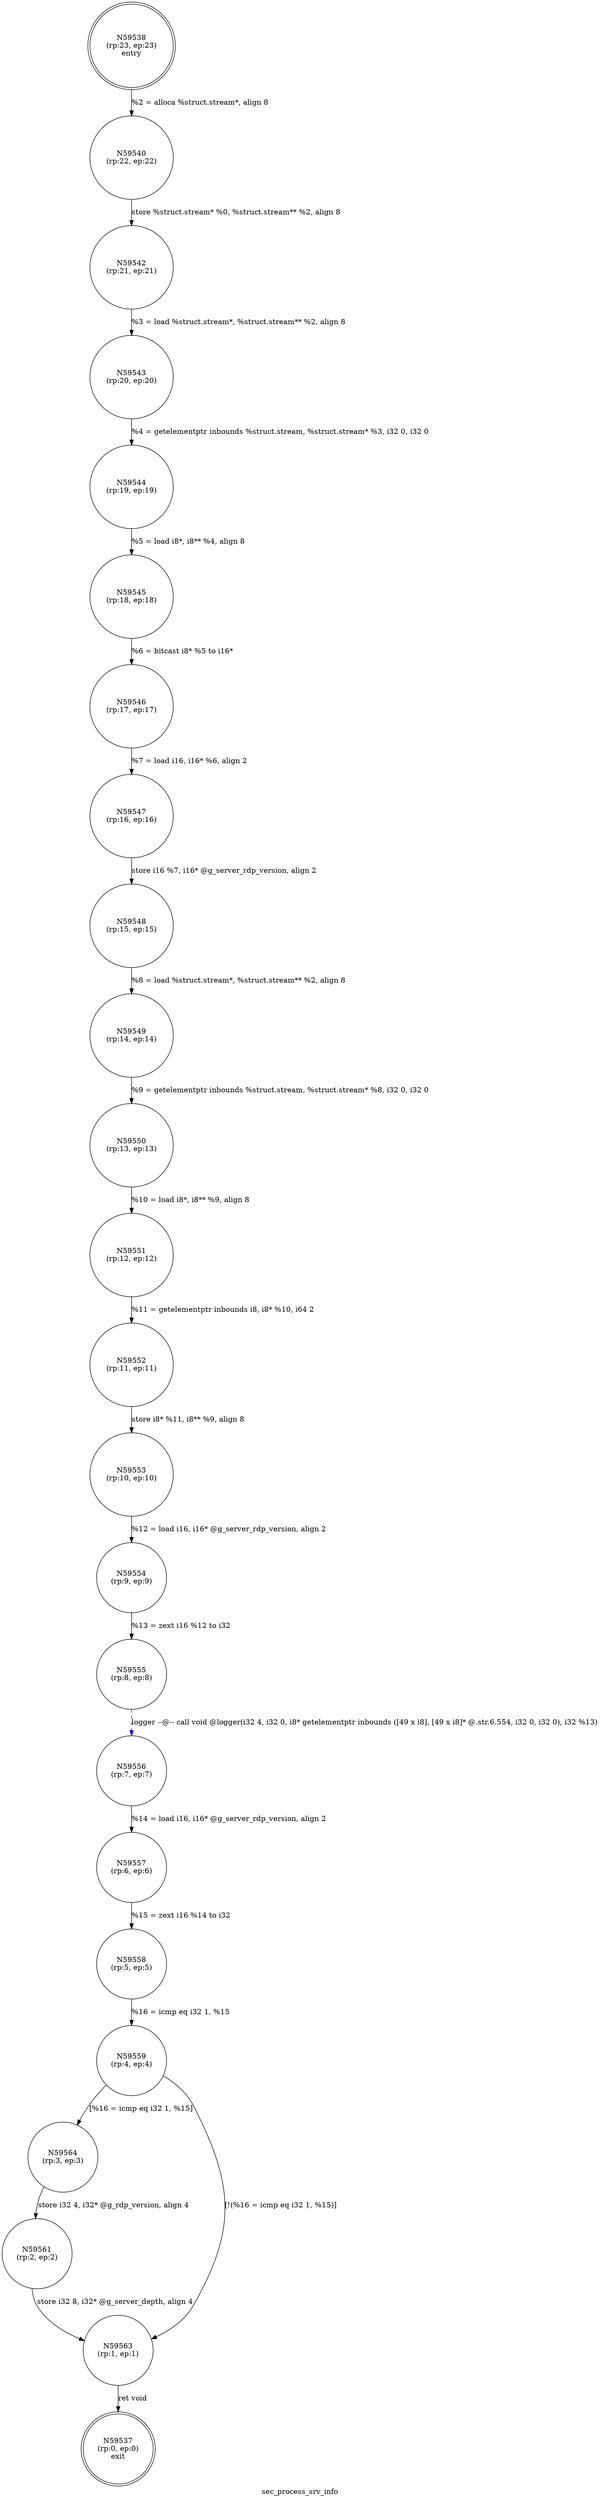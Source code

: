 digraph sec_process_srv_info {
label="sec_process_srv_info"
59537 [label="N59537\n(rp:0, ep:0)\nexit", shape="doublecircle"]
59538 [label="N59538\n(rp:23, ep:23)\nentry", shape="doublecircle"]
59538 -> 59540 [label="%2 = alloca %struct.stream*, align 8"]
59540 [label="N59540\n(rp:22, ep:22)", shape="circle"]
59540 -> 59542 [label="store %struct.stream* %0, %struct.stream** %2, align 8"]
59542 [label="N59542\n(rp:21, ep:21)", shape="circle"]
59542 -> 59543 [label="%3 = load %struct.stream*, %struct.stream** %2, align 8"]
59543 [label="N59543\n(rp:20, ep:20)", shape="circle"]
59543 -> 59544 [label="%4 = getelementptr inbounds %struct.stream, %struct.stream* %3, i32 0, i32 0"]
59544 [label="N59544\n(rp:19, ep:19)", shape="circle"]
59544 -> 59545 [label="%5 = load i8*, i8** %4, align 8"]
59545 [label="N59545\n(rp:18, ep:18)", shape="circle"]
59545 -> 59546 [label="%6 = bitcast i8* %5 to i16*"]
59546 [label="N59546\n(rp:17, ep:17)", shape="circle"]
59546 -> 59547 [label="%7 = load i16, i16* %6, align 2"]
59547 [label="N59547\n(rp:16, ep:16)", shape="circle"]
59547 -> 59548 [label="store i16 %7, i16* @g_server_rdp_version, align 2"]
59548 [label="N59548\n(rp:15, ep:15)", shape="circle"]
59548 -> 59549 [label="%8 = load %struct.stream*, %struct.stream** %2, align 8"]
59549 [label="N59549\n(rp:14, ep:14)", shape="circle"]
59549 -> 59550 [label="%9 = getelementptr inbounds %struct.stream, %struct.stream* %8, i32 0, i32 0"]
59550 [label="N59550\n(rp:13, ep:13)", shape="circle"]
59550 -> 59551 [label="%10 = load i8*, i8** %9, align 8"]
59551 [label="N59551\n(rp:12, ep:12)", shape="circle"]
59551 -> 59552 [label="%11 = getelementptr inbounds i8, i8* %10, i64 2"]
59552 [label="N59552\n(rp:11, ep:11)", shape="circle"]
59552 -> 59553 [label="store i8* %11, i8** %9, align 8"]
59553 [label="N59553\n(rp:10, ep:10)", shape="circle"]
59553 -> 59554 [label="%12 = load i16, i16* @g_server_rdp_version, align 2"]
59554 [label="N59554\n(rp:9, ep:9)", shape="circle"]
59554 -> 59555 [label="%13 = zext i16 %12 to i32"]
59555 [label="N59555\n(rp:8, ep:8)", shape="circle"]
59555 -> 59556 [label="logger --@-- call void @logger(i32 4, i32 0, i8* getelementptr inbounds ([49 x i8], [49 x i8]* @.str.6.554, i32 0, i32 0), i32 %13)", style="dashed", color="blue"]
59556 [label="N59556\n(rp:7, ep:7)", shape="circle"]
59556 -> 59557 [label="%14 = load i16, i16* @g_server_rdp_version, align 2"]
59557 [label="N59557\n(rp:6, ep:6)", shape="circle"]
59557 -> 59558 [label="%15 = zext i16 %14 to i32"]
59558 [label="N59558\n(rp:5, ep:5)", shape="circle"]
59558 -> 59559 [label="%16 = icmp eq i32 1, %15"]
59559 [label="N59559\n(rp:4, ep:4)", shape="circle"]
59559 -> 59564 [label="[%16 = icmp eq i32 1, %15]"]
59559 -> 59563 [label="[!(%16 = icmp eq i32 1, %15)]"]
59561 [label="N59561\n(rp:2, ep:2)", shape="circle"]
59561 -> 59563 [label="store i32 8, i32* @g_server_depth, align 4"]
59563 [label="N59563\n(rp:1, ep:1)", shape="circle"]
59563 -> 59537 [label="ret void"]
59564 [label="N59564\n(rp:3, ep:3)", shape="circle"]
59564 -> 59561 [label="store i32 4, i32* @g_rdp_version, align 4"]
}
